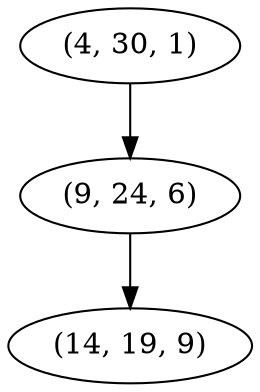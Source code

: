 digraph tree {
    "(4, 30, 1)";
    "(9, 24, 6)";
    "(14, 19, 9)";
    "(4, 30, 1)" -> "(9, 24, 6)";
    "(9, 24, 6)" -> "(14, 19, 9)";
}
